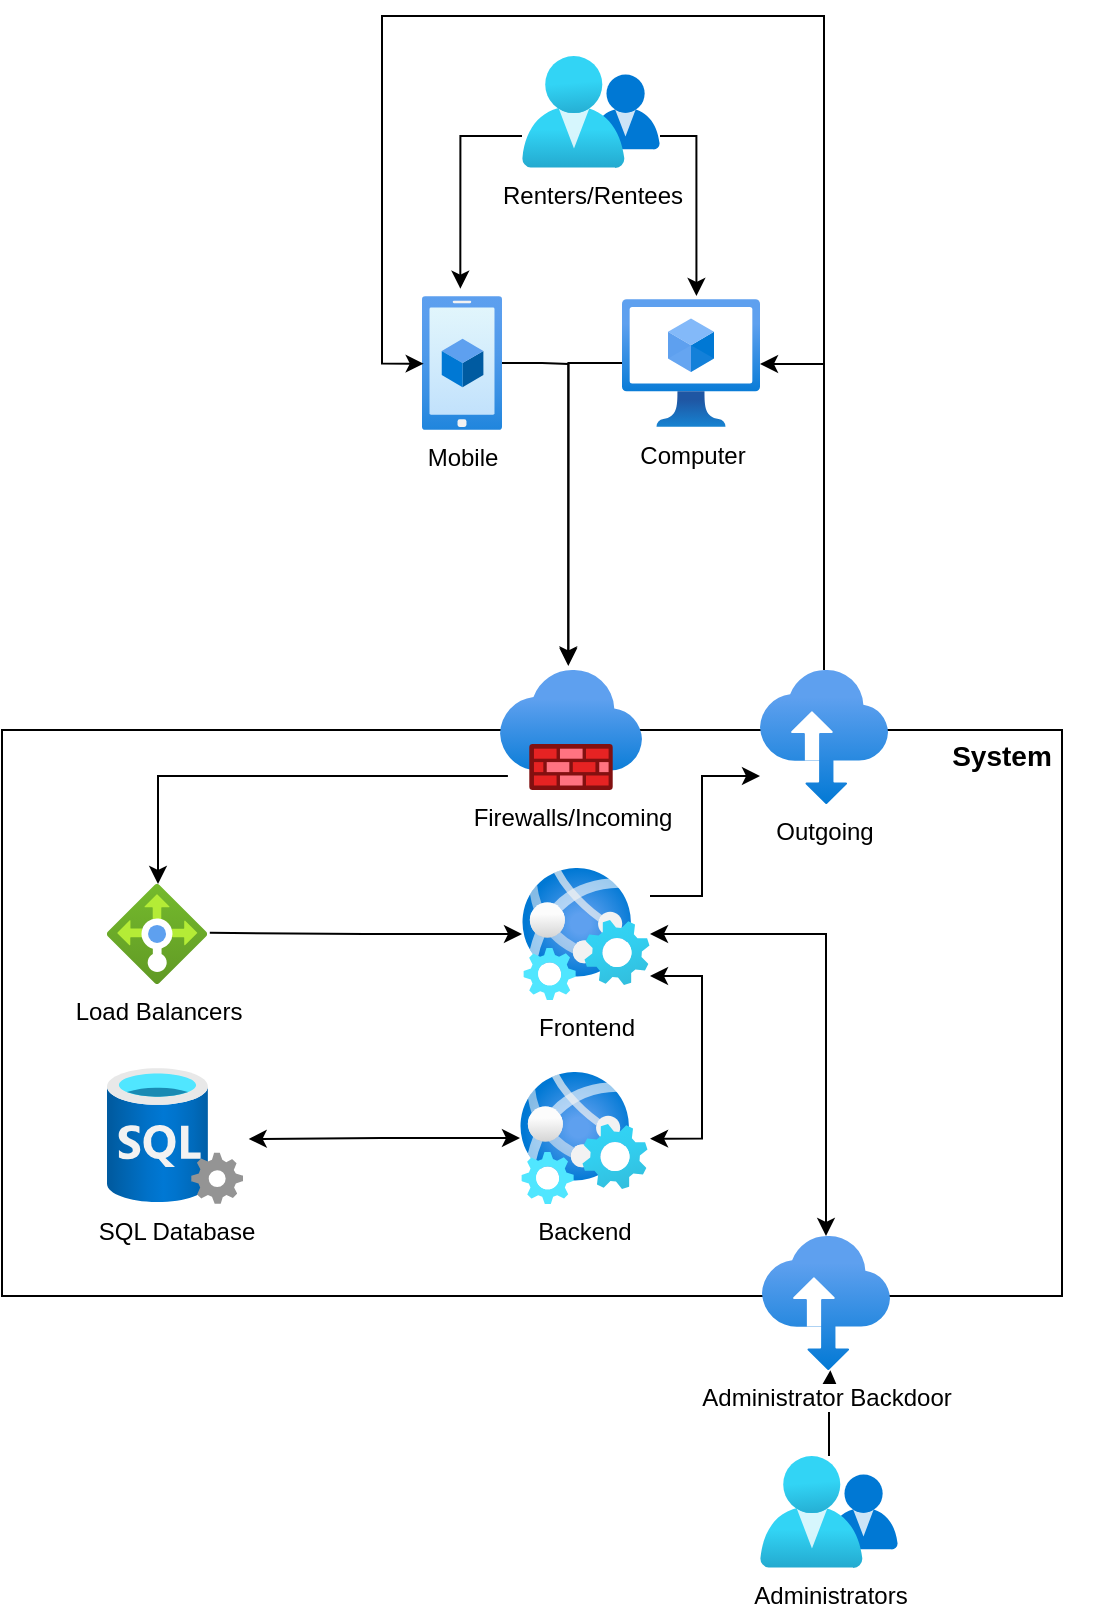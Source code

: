 <mxfile version="14.5.1" type="device"><diagram name="Page-1" id="5f0bae14-7c28-e335-631c-24af17079c00"><mxGraphModel dx="1422" dy="1672" grid="1" gridSize="10" guides="1" tooltips="1" connect="1" arrows="1" fold="1" page="1" pageScale="1" pageWidth="1100" pageHeight="850" background="#ffffff" math="0" shadow="0"><root><mxCell id="0"/><mxCell id="1" parent="0"/><mxCell id="klBZaHODyTyxvonmEtsF-46" style="edgeStyle=orthogonalEdgeStyle;rounded=0;orthogonalLoop=1;jettySize=auto;html=1;entryX=0.534;entryY=1.002;entryDx=0;entryDy=0;entryPerimeter=0;startArrow=none;startFill=0;endArrow=classic;endFill=1;" parent="1" source="klBZaHODyTyxvonmEtsF-45" target="klBZaHODyTyxvonmEtsF-44" edge="1"><mxGeometry relative="1" as="geometry"><Array as="points"><mxPoint x="694" y="620"/><mxPoint x="694" y="620"/></Array></mxGeometry></mxCell><mxCell id="klBZaHODyTyxvonmEtsF-40" style="edgeStyle=orthogonalEdgeStyle;rounded=0;orthogonalLoop=1;jettySize=auto;html=1;entryX=0.481;entryY=-0.033;entryDx=0;entryDy=0;entryPerimeter=0;startArrow=none;startFill=0;endArrow=classic;endFill=1;" parent="1" source="klBZaHODyTyxvonmEtsF-7" target="klBZaHODyTyxvonmEtsF-12" edge="1"><mxGeometry relative="1" as="geometry"><Array as="points"><mxPoint x="550" y="104"/><mxPoint x="564" y="104"/></Array></mxGeometry></mxCell><mxCell id="klBZaHODyTyxvonmEtsF-7" value="Mobile" style="aspect=fixed;html=1;points=[];align=center;image;fontSize=12;image=img/lib/azure2/general/Mobile.svg;" parent="1" vertex="1"><mxGeometry x="490" y="70" width="40" height="67" as="geometry"/></mxCell><mxCell id="klBZaHODyTyxvonmEtsF-10" value="" style="group" parent="1" vertex="1" connectable="0"><mxGeometry x="280" y="310" width="553.93" height="360" as="geometry"/></mxCell><mxCell id="klBZaHODyTyxvonmEtsF-1" value="" style="rounded=0;whiteSpace=wrap;html=1;" parent="klBZaHODyTyxvonmEtsF-10" vertex="1"><mxGeometry y="-23" width="530" height="283" as="geometry"/></mxCell><mxCell id="klBZaHODyTyxvonmEtsF-6" value="SQL Database" style="aspect=fixed;html=1;points=[];align=center;image;fontSize=12;image=img/lib/azure2/databases/SQL_Server.svg;" parent="klBZaHODyTyxvonmEtsF-10" vertex="1"><mxGeometry x="52.5" y="146" width="68" height="68" as="geometry"/></mxCell><mxCell id="klBZaHODyTyxvonmEtsF-24" style="edgeStyle=orthogonalEdgeStyle;rounded=0;orthogonalLoop=1;jettySize=auto;html=1;entryX=1.042;entryY=0.522;entryDx=0;entryDy=0;entryPerimeter=0;startArrow=classic;startFill=1;" parent="klBZaHODyTyxvonmEtsF-10" source="klBZaHODyTyxvonmEtsF-9" target="klBZaHODyTyxvonmEtsF-6" edge="1"><mxGeometry relative="1" as="geometry"/></mxCell><mxCell id="klBZaHODyTyxvonmEtsF-9" value="Backend" style="aspect=fixed;html=1;points=[];align=center;image;fontSize=12;image=img/lib/azure2/preview/Web_Environment.svg;" parent="klBZaHODyTyxvonmEtsF-10" vertex="1"><mxGeometry x="259" y="148" width="64" height="66" as="geometry"/></mxCell><mxCell id="klBZaHODyTyxvonmEtsF-13" value="Load Balancers" style="aspect=fixed;html=1;points=[];align=center;image;fontSize=12;image=img/lib/azure2/networking/Load_Balancers.svg;" parent="klBZaHODyTyxvonmEtsF-10" vertex="1"><mxGeometry x="52.5" y="54" width="50" height="50" as="geometry"/></mxCell><mxCell id="klBZaHODyTyxvonmEtsF-28" style="edgeStyle=orthogonalEdgeStyle;rounded=0;orthogonalLoop=1;jettySize=auto;html=1;entryX=1.028;entryY=0.488;entryDx=0;entryDy=0;entryPerimeter=0;startArrow=classic;startFill=1;endArrow=none;endFill=0;" parent="klBZaHODyTyxvonmEtsF-10" source="klBZaHODyTyxvonmEtsF-16" target="klBZaHODyTyxvonmEtsF-13" edge="1"><mxGeometry relative="1" as="geometry"/></mxCell><mxCell id="klBZaHODyTyxvonmEtsF-37" style="edgeStyle=orthogonalEdgeStyle;rounded=0;orthogonalLoop=1;jettySize=auto;html=1;startArrow=classic;startFill=1;endArrow=classic;endFill=1;entryX=1.016;entryY=0.505;entryDx=0;entryDy=0;entryPerimeter=0;" parent="klBZaHODyTyxvonmEtsF-10" source="klBZaHODyTyxvonmEtsF-16" target="klBZaHODyTyxvonmEtsF-9" edge="1"><mxGeometry relative="1" as="geometry"><mxPoint x="313" y="206" as="targetPoint"/><Array as="points"><mxPoint x="350" y="100"/><mxPoint x="350" y="181"/></Array></mxGeometry></mxCell><mxCell id="klBZaHODyTyxvonmEtsF-16" value="Frontend" style="aspect=fixed;html=1;points=[];align=center;image;fontSize=12;image=img/lib/azure2/preview/Web_Environment.svg;" parent="klBZaHODyTyxvonmEtsF-10" vertex="1"><mxGeometry x="260" y="46" width="64" height="66" as="geometry"/></mxCell><mxCell id="klBZaHODyTyxvonmEtsF-42" style="edgeStyle=orthogonalEdgeStyle;rounded=0;orthogonalLoop=1;jettySize=auto;html=1;startArrow=none;startFill=0;endArrow=classic;endFill=1;" parent="klBZaHODyTyxvonmEtsF-10" target="klBZaHODyTyxvonmEtsF-13" edge="1"><mxGeometry relative="1" as="geometry"><Array as="points"><mxPoint x="78"/></Array><mxPoint x="252.95" y="0.029" as="sourcePoint"/></mxGeometry></mxCell><mxCell id="klBZaHODyTyxvonmEtsF-32" value="Outgoing" style="aspect=fixed;html=1;points=[];align=center;image;fontSize=12;image=img/lib/azure2/storage/Import_Export_Jobs.svg;" parent="klBZaHODyTyxvonmEtsF-10" vertex="1"><mxGeometry x="379" y="-53" width="64" height="67" as="geometry"/></mxCell><mxCell id="klBZaHODyTyxvonmEtsF-43" style="edgeStyle=orthogonalEdgeStyle;rounded=0;orthogonalLoop=1;jettySize=auto;html=1;startArrow=none;startFill=0;endArrow=classic;endFill=1;" parent="klBZaHODyTyxvonmEtsF-10" source="klBZaHODyTyxvonmEtsF-16" target="klBZaHODyTyxvonmEtsF-32" edge="1"><mxGeometry relative="1" as="geometry"><Array as="points"><mxPoint x="350" y="60"/><mxPoint x="350"/></Array></mxGeometry></mxCell><mxCell id="klBZaHODyTyxvonmEtsF-47" style="edgeStyle=orthogonalEdgeStyle;rounded=0;orthogonalLoop=1;jettySize=auto;html=1;startArrow=classic;startFill=1;endArrow=classic;endFill=1;" parent="klBZaHODyTyxvonmEtsF-10" source="klBZaHODyTyxvonmEtsF-44" target="klBZaHODyTyxvonmEtsF-16" edge="1"><mxGeometry relative="1" as="geometry"><Array as="points"><mxPoint x="412" y="79"/></Array></mxGeometry></mxCell><mxCell id="klBZaHODyTyxvonmEtsF-44" value="Administrator Backdoor" style="aspect=fixed;html=1;points=[];align=center;image;fontSize=12;image=img/lib/azure2/storage/Import_Export_Jobs.svg;" parent="klBZaHODyTyxvonmEtsF-10" vertex="1"><mxGeometry x="380" y="230" width="64" height="67" as="geometry"/></mxCell><mxCell id="klBZaHODyTyxvonmEtsF-12" value="Firewalls/Incoming" style="aspect=fixed;html=1;points=[];align=center;image;fontSize=12;image=img/lib/azure2/networking/Firewalls.svg;" parent="klBZaHODyTyxvonmEtsF-10" vertex="1"><mxGeometry x="249" y="-53" width="71" height="60" as="geometry"/></mxCell><mxCell id="klBZaHODyTyxvonmEtsF-18" style="edgeStyle=orthogonalEdgeStyle;rounded=0;orthogonalLoop=1;jettySize=auto;html=1;entryX=0.479;entryY=-0.055;entryDx=0;entryDy=0;entryPerimeter=0;" parent="1" source="klBZaHODyTyxvonmEtsF-17" target="klBZaHODyTyxvonmEtsF-7" edge="1"><mxGeometry relative="1" as="geometry"><Array as="points"><mxPoint x="509" y="-10"/></Array></mxGeometry></mxCell><mxCell id="klBZaHODyTyxvonmEtsF-21" style="edgeStyle=orthogonalEdgeStyle;rounded=0;orthogonalLoop=1;jettySize=auto;html=1;entryX=0.5;entryY=0;entryDx=0;entryDy=0;entryPerimeter=0;" parent="1" source="klBZaHODyTyxvonmEtsF-17" edge="1"><mxGeometry relative="1" as="geometry"><mxPoint x="627.22" y="70" as="targetPoint"/><Array as="points"><mxPoint x="627" y="-10"/></Array></mxGeometry></mxCell><mxCell id="klBZaHODyTyxvonmEtsF-17" value="Renters/Rentees" style="aspect=fixed;html=1;points=[];align=center;image;fontSize=12;image=img/lib/azure2/management_governance/My_Customers.svg;" parent="1" vertex="1"><mxGeometry x="540" y="-50" width="69" height="56.0" as="geometry"/></mxCell><mxCell id="klBZaHODyTyxvonmEtsF-39" style="edgeStyle=orthogonalEdgeStyle;rounded=0;orthogonalLoop=1;jettySize=auto;html=1;entryX=0.481;entryY=-0.047;entryDx=0;entryDy=0;entryPerimeter=0;startArrow=none;startFill=0;endArrow=classic;endFill=1;" parent="1" source="klBZaHODyTyxvonmEtsF-31" target="klBZaHODyTyxvonmEtsF-12" edge="1"><mxGeometry relative="1" as="geometry"><Array as="points"><mxPoint x="564" y="104"/></Array></mxGeometry></mxCell><mxCell id="klBZaHODyTyxvonmEtsF-31" value="Computer" style="aspect=fixed;html=1;points=[];align=center;image;fontSize=12;image=img/lib/azure2/compute/Virtual_Machines_Classic.svg;" parent="1" vertex="1"><mxGeometry x="590" y="71.5" width="69" height="64" as="geometry"/></mxCell><mxCell id="klBZaHODyTyxvonmEtsF-34" style="edgeStyle=orthogonalEdgeStyle;rounded=0;orthogonalLoop=1;jettySize=auto;html=1;startArrow=none;startFill=0;endArrow=classic;endFill=1;" parent="1" source="klBZaHODyTyxvonmEtsF-32" edge="1"><mxGeometry relative="1" as="geometry"><mxPoint x="659" y="104" as="targetPoint"/><Array as="points"><mxPoint x="691" y="104"/><mxPoint x="659" y="104"/></Array></mxGeometry></mxCell><mxCell id="klBZaHODyTyxvonmEtsF-35" style="edgeStyle=orthogonalEdgeStyle;rounded=0;orthogonalLoop=1;jettySize=auto;html=1;entryX=0.021;entryY=0.505;entryDx=0;entryDy=0;entryPerimeter=0;startArrow=none;startFill=0;endArrow=classic;endFill=1;" parent="1" source="klBZaHODyTyxvonmEtsF-32" target="klBZaHODyTyxvonmEtsF-7" edge="1"><mxGeometry relative="1" as="geometry"><Array as="points"><mxPoint x="691" y="-70"/><mxPoint x="470" y="-70"/><mxPoint x="470" y="104"/></Array></mxGeometry></mxCell><mxCell id="klBZaHODyTyxvonmEtsF-45" value="Administrators" style="aspect=fixed;html=1;points=[];align=center;image;fontSize=12;image=img/lib/azure2/management_governance/My_Customers.svg;" parent="1" vertex="1"><mxGeometry x="659" y="650" width="69" height="56.0" as="geometry"/></mxCell><mxCell id="klBZaHODyTyxvonmEtsF-2" value="&lt;b&gt;&lt;font style=&quot;font-size: 14px&quot;&gt;System&lt;/font&gt;&lt;/b&gt;" style="text;html=1;strokeColor=none;fillColor=none;align=center;verticalAlign=middle;whiteSpace=wrap;rounded=0;" parent="1" vertex="1"><mxGeometry x="760" y="290" width="40" height="20" as="geometry"/></mxCell></root></mxGraphModel></diagram></mxfile>